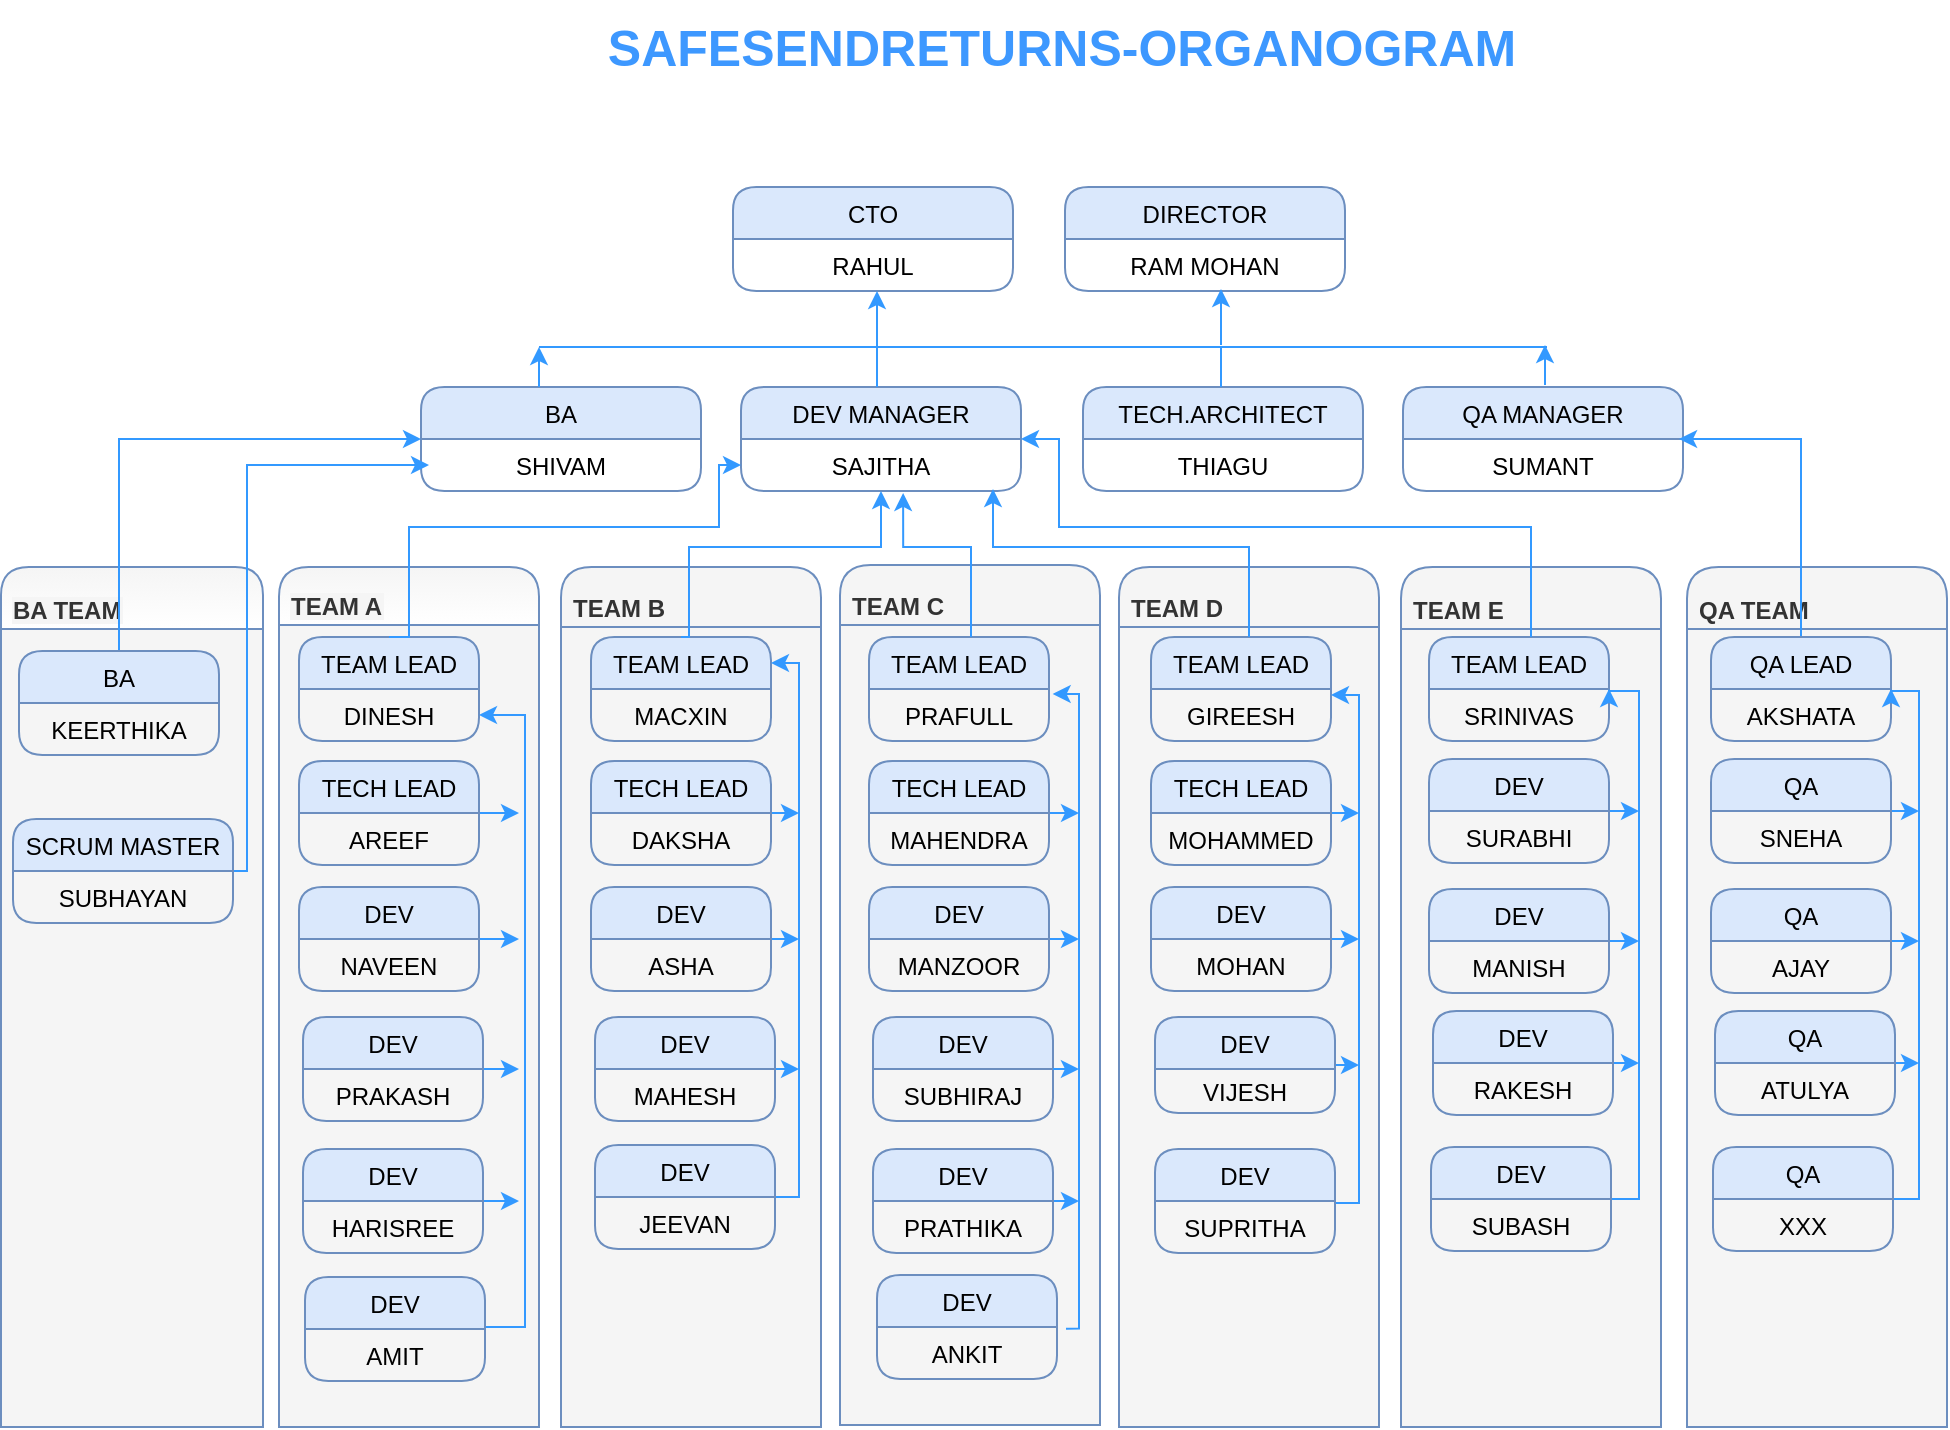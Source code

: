 <mxfile version="10.6.3" type="github"><diagram id="c79mgo0PRMQuPSSkhGCU" name="Page-1"><mxGraphModel dx="1646" dy="790" grid="1" gridSize="10" guides="1" tooltips="1" connect="1" arrows="1" fold="1" page="1" pageScale="1" pageWidth="827" pageHeight="1169" math="0" shadow="0"><root><mxCell id="0"/><mxCell id="1" parent="0"/><mxCell id="kELlHcqPN9Bs0opdmQLI-51" value="BA TEAM" style="swimlane;fontStyle=1;childLayout=stackLayout;horizontal=1;startSize=31;fillColor=#f5f5f5;horizontalStack=0;resizeParent=1;resizeParentMax=0;resizeLast=0;collapsible=1;marginBottom=0;rounded=1;shadow=0;glass=0;comic=0;labelBackgroundColor=#F5F5F5;strokeColor=#6C8EBF;fontColor=#333333;align=left;verticalAlign=bottom;gradientColor=#ffffff;spacingLeft=4;" vertex="1" parent="1"><mxGeometry x="68.5" y="317.5" width="131" height="430" as="geometry"/></mxCell><mxCell id="kELlHcqPN9Bs0opdmQLI-52" value="" style="text;strokeColor=#6C8EBF;fillColor=#f5f5f5;align=left;verticalAlign=top;spacingLeft=4;spacingRight=4;overflow=hidden;rotatable=0;points=[[0,0.5],[1,0.5]];portConstraint=eastwest;labelBackgroundColor=#ffffff;fontColor=#333333;gradientColor=none;" vertex="1" parent="kELlHcqPN9Bs0opdmQLI-51"><mxGeometry y="31" width="131" height="399" as="geometry"/></mxCell><mxCell id="kELlHcqPN9Bs0opdmQLI-5" value="CTO" style="swimlane;fontStyle=0;childLayout=stackLayout;horizontal=1;startSize=26;fillColor=#dae8fc;horizontalStack=0;resizeParent=1;resizeParentMax=0;resizeLast=0;collapsible=1;marginBottom=0;labelBackgroundColor=none;rounded=1;shadow=0;glass=0;comic=0;strokeColor=#6c8ebf;labelPosition=center;verticalLabelPosition=middle;align=center;verticalAlign=middle;" vertex="1" parent="1"><mxGeometry x="434.5" y="127.5" width="140" height="52" as="geometry"><mxRectangle x="20" y="20" width="90" height="26" as="alternateBounds"/></mxGeometry></mxCell><mxCell id="kELlHcqPN9Bs0opdmQLI-6" value="RAHUL" style="text;strokeColor=none;fillColor=none;align=center;verticalAlign=middle;spacingLeft=4;spacingRight=4;overflow=hidden;rotatable=0;points=[[0,0.5],[1,0.5]];portConstraint=eastwest;labelPosition=center;verticalLabelPosition=middle;" vertex="1" parent="kELlHcqPN9Bs0opdmQLI-5"><mxGeometry y="26" width="140" height="26" as="geometry"/></mxCell><mxCell id="kELlHcqPN9Bs0opdmQLI-9" value="DIRECTOR" style="swimlane;fontStyle=0;childLayout=stackLayout;horizontal=1;startSize=26;fillColor=#dae8fc;horizontalStack=0;resizeParent=1;resizeParentMax=0;resizeLast=0;collapsible=1;marginBottom=0;labelBackgroundColor=none;rounded=1;shadow=0;glass=0;comic=0;strokeColor=#6c8ebf;labelPosition=center;verticalLabelPosition=middle;align=center;verticalAlign=middle;" vertex="1" parent="1"><mxGeometry x="600.5" y="127.5" width="140" height="52" as="geometry"><mxRectangle x="20" y="20" width="90" height="26" as="alternateBounds"/></mxGeometry></mxCell><mxCell id="kELlHcqPN9Bs0opdmQLI-10" value="RAM MOHAN" style="text;strokeColor=none;fillColor=none;align=center;verticalAlign=middle;spacingLeft=4;spacingRight=4;overflow=hidden;rotatable=0;points=[[0,0.5],[1,0.5]];portConstraint=eastwest;labelPosition=center;verticalLabelPosition=middle;" vertex="1" parent="kELlHcqPN9Bs0opdmQLI-9"><mxGeometry y="26" width="140" height="26" as="geometry"/></mxCell><mxCell id="kELlHcqPN9Bs0opdmQLI-11" value="BA" style="swimlane;fontStyle=0;childLayout=stackLayout;horizontal=1;startSize=26;fillColor=#dae8fc;horizontalStack=0;resizeParent=1;resizeParentMax=0;resizeLast=0;collapsible=1;marginBottom=0;labelBackgroundColor=none;rounded=1;shadow=0;glass=0;comic=0;strokeColor=#6c8ebf;labelPosition=center;verticalLabelPosition=middle;align=center;verticalAlign=middle;" vertex="1" parent="1"><mxGeometry x="278.5" y="227.5" width="140" height="52" as="geometry"><mxRectangle x="20" y="20" width="90" height="26" as="alternateBounds"/></mxGeometry></mxCell><mxCell id="kELlHcqPN9Bs0opdmQLI-12" value="SHIVAM" style="text;strokeColor=none;fillColor=none;align=center;verticalAlign=middle;spacingLeft=4;spacingRight=4;overflow=hidden;rotatable=0;points=[[0,0.5],[1,0.5]];portConstraint=eastwest;labelPosition=center;verticalLabelPosition=middle;" vertex="1" parent="kELlHcqPN9Bs0opdmQLI-11"><mxGeometry y="26" width="140" height="26" as="geometry"/></mxCell><mxCell id="kELlHcqPN9Bs0opdmQLI-13" value="DEV MANAGER" style="swimlane;fontStyle=0;childLayout=stackLayout;horizontal=1;startSize=26;fillColor=#dae8fc;horizontalStack=0;resizeParent=1;resizeParentMax=0;resizeLast=0;collapsible=1;marginBottom=0;labelBackgroundColor=none;rounded=1;shadow=0;glass=0;comic=0;strokeColor=#6c8ebf;labelPosition=center;verticalLabelPosition=middle;align=center;verticalAlign=middle;" vertex="1" parent="1"><mxGeometry x="438.5" y="227.5" width="140" height="52" as="geometry"><mxRectangle x="20" y="20" width="90" height="26" as="alternateBounds"/></mxGeometry></mxCell><mxCell id="kELlHcqPN9Bs0opdmQLI-14" value="SAJITHA" style="text;strokeColor=none;fillColor=none;align=center;verticalAlign=middle;spacingLeft=4;spacingRight=4;overflow=hidden;rotatable=0;points=[[0,0.5],[1,0.5]];portConstraint=eastwest;labelPosition=center;verticalLabelPosition=middle;" vertex="1" parent="kELlHcqPN9Bs0opdmQLI-13"><mxGeometry y="26" width="140" height="26" as="geometry"/></mxCell><mxCell id="kELlHcqPN9Bs0opdmQLI-15" value="TECH.ARCHITECT" style="swimlane;fontStyle=0;childLayout=stackLayout;horizontal=1;startSize=26;fillColor=#dae8fc;horizontalStack=0;resizeParent=1;resizeParentMax=0;resizeLast=0;collapsible=1;marginBottom=0;labelBackgroundColor=none;rounded=1;shadow=0;glass=0;comic=0;strokeColor=#6c8ebf;labelPosition=center;verticalLabelPosition=middle;align=center;verticalAlign=middle;" vertex="1" parent="1"><mxGeometry x="609.5" y="227.5" width="140" height="52" as="geometry"><mxRectangle x="20" y="20" width="90" height="26" as="alternateBounds"/></mxGeometry></mxCell><mxCell id="kELlHcqPN9Bs0opdmQLI-16" value="THIAGU" style="text;strokeColor=none;fillColor=none;align=center;verticalAlign=middle;spacingLeft=4;spacingRight=4;overflow=hidden;rotatable=0;points=[[0,0.5],[1,0.5]];portConstraint=eastwest;labelPosition=center;verticalLabelPosition=middle;" vertex="1" parent="kELlHcqPN9Bs0opdmQLI-15"><mxGeometry y="26" width="140" height="26" as="geometry"/></mxCell><mxCell id="kELlHcqPN9Bs0opdmQLI-17" value="QA MANAGER" style="swimlane;fontStyle=0;childLayout=stackLayout;horizontal=1;startSize=26;fillColor=#dae8fc;horizontalStack=0;resizeParent=1;resizeParentMax=0;resizeLast=0;collapsible=1;marginBottom=0;labelBackgroundColor=none;rounded=1;shadow=0;glass=0;comic=0;strokeColor=#6c8ebf;labelPosition=center;verticalLabelPosition=middle;align=center;verticalAlign=middle;" vertex="1" parent="1"><mxGeometry x="769.5" y="227.5" width="140" height="52" as="geometry"><mxRectangle x="20" y="20" width="90" height="26" as="alternateBounds"/></mxGeometry></mxCell><mxCell id="kELlHcqPN9Bs0opdmQLI-18" value="SUMANT" style="text;strokeColor=none;fillColor=none;align=center;verticalAlign=middle;spacingLeft=4;spacingRight=4;overflow=hidden;rotatable=0;points=[[0,0.5],[1,0.5]];portConstraint=eastwest;labelPosition=center;verticalLabelPosition=middle;" vertex="1" parent="kELlHcqPN9Bs0opdmQLI-17"><mxGeometry y="26" width="140" height="26" as="geometry"/></mxCell><mxCell id="kELlHcqPN9Bs0opdmQLI-145" style="edgeStyle=orthogonalEdgeStyle;rounded=0;orthogonalLoop=1;jettySize=auto;html=1;exitX=0.5;exitY=0;exitDx=0;exitDy=0;entryX=0;entryY=0.5;entryDx=0;entryDy=0;strokeColor=#3399FF;" edge="1" parent="1" source="kELlHcqPN9Bs0opdmQLI-36" target="kELlHcqPN9Bs0opdmQLI-11"><mxGeometry relative="1" as="geometry"/></mxCell><mxCell id="kELlHcqPN9Bs0opdmQLI-36" value="BA" style="swimlane;fontStyle=0;childLayout=stackLayout;horizontal=1;startSize=26;fillColor=#dae8fc;horizontalStack=0;resizeParent=1;resizeParentMax=0;resizeLast=0;collapsible=1;marginBottom=0;labelBackgroundColor=none;rounded=1;shadow=0;glass=0;comic=0;strokeColor=#6c8ebf;labelPosition=center;verticalLabelPosition=middle;align=center;verticalAlign=middle;" vertex="1" parent="1"><mxGeometry x="77.5" y="359.5" width="100" height="52" as="geometry"><mxRectangle x="20" y="20" width="90" height="26" as="alternateBounds"/></mxGeometry></mxCell><mxCell id="kELlHcqPN9Bs0opdmQLI-37" value="KEERTHIKA" style="text;strokeColor=none;fillColor=none;align=center;verticalAlign=middle;spacingLeft=4;spacingRight=4;overflow=hidden;rotatable=0;points=[[0,0.5],[1,0.5]];portConstraint=eastwest;labelPosition=center;verticalLabelPosition=middle;" vertex="1" parent="kELlHcqPN9Bs0opdmQLI-36"><mxGeometry y="26" width="100" height="26" as="geometry"/></mxCell><mxCell id="kELlHcqPN9Bs0opdmQLI-146" style="edgeStyle=orthogonalEdgeStyle;rounded=0;orthogonalLoop=1;jettySize=auto;html=1;entryX=0;entryY=0.5;entryDx=0;entryDy=0;exitX=0.918;exitY=0;exitDx=0;exitDy=0;exitPerimeter=0;strokeColor=#3399FF;" edge="1" parent="1" source="kELlHcqPN9Bs0opdmQLI-39"><mxGeometry relative="1" as="geometry"><mxPoint x="188.5" y="469.5" as="sourcePoint"/><mxPoint x="282.5" y="266.5" as="targetPoint"/><Array as="points"><mxPoint x="191.5" y="469.5"/><mxPoint x="191.5" y="266.5"/></Array></mxGeometry></mxCell><mxCell id="kELlHcqPN9Bs0opdmQLI-38" value="SCRUM MASTER" style="swimlane;fontStyle=0;childLayout=stackLayout;horizontal=1;startSize=26;fillColor=#dae8fc;horizontalStack=0;resizeParent=1;resizeParentMax=0;resizeLast=0;collapsible=1;marginBottom=0;labelBackgroundColor=none;rounded=1;shadow=0;glass=0;comic=0;strokeColor=#6c8ebf;labelPosition=center;verticalLabelPosition=middle;align=center;verticalAlign=middle;" vertex="1" parent="1"><mxGeometry x="74.5" y="443.5" width="110" height="52" as="geometry"><mxRectangle x="30" y="312" width="90" height="26" as="alternateBounds"/></mxGeometry></mxCell><mxCell id="kELlHcqPN9Bs0opdmQLI-39" value="SUBHAYAN" style="text;strokeColor=none;fillColor=none;align=center;verticalAlign=middle;spacingLeft=4;spacingRight=4;overflow=hidden;rotatable=0;points=[[0,0.5],[1,0.5]];portConstraint=eastwest;labelPosition=center;verticalLabelPosition=middle;" vertex="1" parent="kELlHcqPN9Bs0opdmQLI-38"><mxGeometry y="26" width="110" height="26" as="geometry"/></mxCell><mxCell id="kELlHcqPN9Bs0opdmQLI-55" value="TEAM A" style="swimlane;fontStyle=1;childLayout=stackLayout;horizontal=1;startSize=29;fillColor=#f5f5f5;horizontalStack=0;resizeParent=1;resizeParentMax=0;resizeLast=0;collapsible=1;marginBottom=0;rounded=1;shadow=0;glass=0;comic=0;labelBackgroundColor=#F5F5F5;strokeColor=#6C8EBF;fontColor=#333333;arcSize=17;align=left;fontSize=12;verticalAlign=bottom;gradientColor=#ffffff;spacingLeft=4;" vertex="1" parent="1"><mxGeometry x="207.5" y="317.5" width="130" height="430" as="geometry"/></mxCell><mxCell id="kELlHcqPN9Bs0opdmQLI-56" value="" style="text;strokeColor=#6C8EBF;fillColor=#f5f5f5;align=left;verticalAlign=top;spacingLeft=4;spacingRight=4;overflow=hidden;rotatable=0;points=[[0,0.5],[1,0.5]];portConstraint=eastwest;labelBackgroundColor=#ffffff;fontColor=#333333;" vertex="1" parent="kELlHcqPN9Bs0opdmQLI-55"><mxGeometry y="29" width="130" height="401" as="geometry"/></mxCell><mxCell id="kELlHcqPN9Bs0opdmQLI-57" value="TEAM LEAD" style="swimlane;fontStyle=0;childLayout=stackLayout;horizontal=1;startSize=26;fillColor=#dae8fc;horizontalStack=0;resizeParent=1;resizeParentMax=0;resizeLast=0;collapsible=1;marginBottom=0;labelBackgroundColor=none;rounded=1;shadow=0;glass=0;comic=0;strokeColor=#6c8ebf;labelPosition=center;verticalLabelPosition=middle;align=center;verticalAlign=middle;" vertex="1" parent="1"><mxGeometry x="217.5" y="352.5" width="90" height="52" as="geometry"><mxRectangle x="20" y="20" width="90" height="26" as="alternateBounds"/></mxGeometry></mxCell><mxCell id="kELlHcqPN9Bs0opdmQLI-58" value="DINESH" style="text;strokeColor=none;fillColor=none;align=center;verticalAlign=middle;spacingLeft=4;spacingRight=4;overflow=hidden;rotatable=0;points=[[0,0.5],[1,0.5]];portConstraint=eastwest;labelPosition=center;verticalLabelPosition=middle;" vertex="1" parent="kELlHcqPN9Bs0opdmQLI-57"><mxGeometry y="26" width="90" height="26" as="geometry"/></mxCell><mxCell id="kELlHcqPN9Bs0opdmQLI-81" style="edgeStyle=orthogonalEdgeStyle;rounded=0;orthogonalLoop=1;jettySize=auto;html=1;exitX=1;exitY=0.5;exitDx=0;exitDy=0;strokeColor=#3399FF;" edge="1" parent="1" source="kELlHcqPN9Bs0opdmQLI-60"><mxGeometry relative="1" as="geometry"><mxPoint x="327.5" y="503.5" as="targetPoint"/></mxGeometry></mxCell><mxCell id="kELlHcqPN9Bs0opdmQLI-60" value="DEV" style="swimlane;fontStyle=0;childLayout=stackLayout;horizontal=1;startSize=26;fillColor=#dae8fc;horizontalStack=0;resizeParent=1;resizeParentMax=0;resizeLast=0;collapsible=1;marginBottom=0;labelBackgroundColor=none;rounded=1;shadow=0;glass=0;comic=0;strokeColor=#6c8ebf;labelPosition=center;verticalLabelPosition=middle;align=center;verticalAlign=middle;" vertex="1" parent="1"><mxGeometry x="217.5" y="477.5" width="90" height="52" as="geometry"><mxRectangle x="20" y="20" width="90" height="26" as="alternateBounds"/></mxGeometry></mxCell><mxCell id="kELlHcqPN9Bs0opdmQLI-61" value="NAVEEN" style="text;strokeColor=none;fillColor=none;align=center;verticalAlign=middle;spacingLeft=4;spacingRight=4;overflow=hidden;rotatable=0;points=[[0,0.5],[1,0.5]];portConstraint=eastwest;labelPosition=center;verticalLabelPosition=middle;" vertex="1" parent="kELlHcqPN9Bs0opdmQLI-60"><mxGeometry y="26" width="90" height="26" as="geometry"/></mxCell><mxCell id="kELlHcqPN9Bs0opdmQLI-80" style="edgeStyle=orthogonalEdgeStyle;rounded=0;orthogonalLoop=1;jettySize=auto;html=1;exitX=1;exitY=0.5;exitDx=0;exitDy=0;strokeColor=#3399FF;" edge="1" parent="1" source="kELlHcqPN9Bs0opdmQLI-64"><mxGeometry relative="1" as="geometry"><mxPoint x="327.5" y="568.5" as="targetPoint"/></mxGeometry></mxCell><mxCell id="kELlHcqPN9Bs0opdmQLI-64" value="DEV" style="swimlane;fontStyle=0;childLayout=stackLayout;horizontal=1;startSize=26;fillColor=#dae8fc;horizontalStack=0;resizeParent=1;resizeParentMax=0;resizeLast=0;collapsible=1;marginBottom=0;labelBackgroundColor=none;rounded=1;shadow=0;glass=0;comic=0;strokeColor=#6c8ebf;labelPosition=center;verticalLabelPosition=middle;align=center;verticalAlign=middle;" vertex="1" parent="1"><mxGeometry x="219.5" y="542.5" width="90" height="52" as="geometry"><mxRectangle x="20" y="20" width="90" height="26" as="alternateBounds"/></mxGeometry></mxCell><mxCell id="kELlHcqPN9Bs0opdmQLI-65" value="PRAKASH" style="text;strokeColor=none;fillColor=none;align=center;verticalAlign=middle;spacingLeft=4;spacingRight=4;overflow=hidden;rotatable=0;points=[[0,0.5],[1,0.5]];portConstraint=eastwest;labelPosition=center;verticalLabelPosition=middle;" vertex="1" parent="kELlHcqPN9Bs0opdmQLI-64"><mxGeometry y="26" width="90" height="26" as="geometry"/></mxCell><mxCell id="kELlHcqPN9Bs0opdmQLI-191" style="edgeStyle=orthogonalEdgeStyle;rounded=0;orthogonalLoop=1;jettySize=auto;html=1;exitX=1;exitY=0.5;exitDx=0;exitDy=0;fontSize=12;strokeColor=#3399FF;" edge="1" parent="1" source="kELlHcqPN9Bs0opdmQLI-73"><mxGeometry relative="1" as="geometry"><mxPoint x="327.5" y="440.5" as="targetPoint"/></mxGeometry></mxCell><mxCell id="kELlHcqPN9Bs0opdmQLI-73" value="TECH LEAD" style="swimlane;fontStyle=0;childLayout=stackLayout;horizontal=1;startSize=26;fillColor=#dae8fc;horizontalStack=0;resizeParent=1;resizeParentMax=0;resizeLast=0;collapsible=1;marginBottom=0;labelBackgroundColor=none;rounded=1;shadow=0;glass=0;comic=0;strokeColor=#6c8ebf;labelPosition=center;verticalLabelPosition=middle;align=center;verticalAlign=middle;" vertex="1" parent="1"><mxGeometry x="217.5" y="414.5" width="90" height="52" as="geometry"><mxRectangle x="20" y="20" width="90" height="26" as="alternateBounds"/></mxGeometry></mxCell><mxCell id="kELlHcqPN9Bs0opdmQLI-74" value="AREEF" style="text;strokeColor=none;fillColor=none;align=center;verticalAlign=middle;spacingLeft=4;spacingRight=4;overflow=hidden;rotatable=0;points=[[0,0.5],[1,0.5]];portConstraint=eastwest;labelPosition=center;verticalLabelPosition=middle;" vertex="1" parent="kELlHcqPN9Bs0opdmQLI-73"><mxGeometry y="26" width="90" height="26" as="geometry"/></mxCell><mxCell id="kELlHcqPN9Bs0opdmQLI-79" style="edgeStyle=orthogonalEdgeStyle;rounded=0;orthogonalLoop=1;jettySize=auto;html=1;exitX=1;exitY=0.5;exitDx=0;exitDy=0;strokeColor=#3399FF;" edge="1" parent="1" source="kELlHcqPN9Bs0opdmQLI-188" target="kELlHcqPN9Bs0opdmQLI-58"><mxGeometry relative="1" as="geometry"><Array as="points"><mxPoint x="310.5" y="697.5"/><mxPoint x="330.5" y="697.5"/><mxPoint x="330.5" y="391.5"/></Array></mxGeometry></mxCell><mxCell id="kELlHcqPN9Bs0opdmQLI-190" style="edgeStyle=orthogonalEdgeStyle;rounded=0;orthogonalLoop=1;jettySize=auto;html=1;exitX=1;exitY=0.5;exitDx=0;exitDy=0;fontSize=12;strokeColor=#3399FF;" edge="1" parent="1" source="kELlHcqPN9Bs0opdmQLI-75"><mxGeometry relative="1" as="geometry"><mxPoint x="327.5" y="634.5" as="targetPoint"/></mxGeometry></mxCell><mxCell id="kELlHcqPN9Bs0opdmQLI-75" value="DEV" style="swimlane;fontStyle=0;childLayout=stackLayout;horizontal=1;startSize=26;fillColor=#dae8fc;horizontalStack=0;resizeParent=1;resizeParentMax=0;resizeLast=0;collapsible=1;marginBottom=0;labelBackgroundColor=none;rounded=1;shadow=0;glass=0;comic=0;strokeColor=#6c8ebf;labelPosition=center;verticalLabelPosition=middle;align=center;verticalAlign=middle;" vertex="1" parent="1"><mxGeometry x="219.5" y="608.5" width="90" height="52" as="geometry"><mxRectangle x="20" y="20" width="90" height="26" as="alternateBounds"/></mxGeometry></mxCell><mxCell id="kELlHcqPN9Bs0opdmQLI-76" value="HARISREE" style="text;strokeColor=none;fillColor=none;align=center;verticalAlign=middle;spacingLeft=4;spacingRight=4;overflow=hidden;rotatable=0;points=[[0,0.5],[1,0.5]];portConstraint=eastwest;labelPosition=center;verticalLabelPosition=middle;" vertex="1" parent="kELlHcqPN9Bs0opdmQLI-75"><mxGeometry y="26" width="90" height="26" as="geometry"/></mxCell><mxCell id="kELlHcqPN9Bs0opdmQLI-83" value="TEAM B" style="swimlane;fontStyle=1;childLayout=stackLayout;horizontal=1;startSize=30;fillColor=#f5f5f5;horizontalStack=0;resizeParent=1;resizeParentMax=0;resizeLast=0;collapsible=1;marginBottom=0;rounded=1;shadow=0;glass=0;comic=0;labelBackgroundColor=#F5F5F5;strokeColor=#6C8EBF;fontColor=#333333;arcSize=17;align=left;verticalAlign=bottom;spacingLeft=4;" vertex="1" parent="1"><mxGeometry x="348.5" y="317.5" width="130" height="430" as="geometry"/></mxCell><mxCell id="kELlHcqPN9Bs0opdmQLI-84" value="" style="text;strokeColor=#6C8EBF;fillColor=#f5f5f5;align=left;verticalAlign=top;spacingLeft=4;spacingRight=4;overflow=hidden;rotatable=0;points=[[0,0.5],[1,0.5]];portConstraint=eastwest;labelBackgroundColor=#ffffff;fontColor=#333333;" vertex="1" parent="kELlHcqPN9Bs0opdmQLI-83"><mxGeometry y="30" width="130" height="400" as="geometry"/></mxCell><mxCell id="kELlHcqPN9Bs0opdmQLI-85" value="TEAM LEAD" style="swimlane;fontStyle=0;childLayout=stackLayout;horizontal=1;startSize=26;fillColor=#dae8fc;horizontalStack=0;resizeParent=1;resizeParentMax=0;resizeLast=0;collapsible=1;marginBottom=0;labelBackgroundColor=none;rounded=1;shadow=0;glass=0;comic=0;strokeColor=#6c8ebf;labelPosition=center;verticalLabelPosition=middle;align=center;verticalAlign=middle;" vertex="1" parent="1"><mxGeometry x="363.5" y="352.5" width="90" height="52" as="geometry"><mxRectangle x="20" y="20" width="90" height="26" as="alternateBounds"/></mxGeometry></mxCell><mxCell id="kELlHcqPN9Bs0opdmQLI-86" value="MACXIN" style="text;strokeColor=none;fillColor=none;align=center;verticalAlign=middle;spacingLeft=4;spacingRight=4;overflow=hidden;rotatable=0;points=[[0,0.5],[1,0.5]];portConstraint=eastwest;labelPosition=center;verticalLabelPosition=middle;" vertex="1" parent="kELlHcqPN9Bs0opdmQLI-85"><mxGeometry y="26" width="90" height="26" as="geometry"/></mxCell><mxCell id="kELlHcqPN9Bs0opdmQLI-202" style="edgeStyle=orthogonalEdgeStyle;rounded=0;orthogonalLoop=1;jettySize=auto;html=1;exitX=1;exitY=0.5;exitDx=0;exitDy=0;fontSize=12;strokeColor=#3399FF;" edge="1" parent="1" source="kELlHcqPN9Bs0opdmQLI-87"><mxGeometry relative="1" as="geometry"><mxPoint x="467.5" y="503.5" as="targetPoint"/></mxGeometry></mxCell><mxCell id="kELlHcqPN9Bs0opdmQLI-87" value="DEV" style="swimlane;fontStyle=0;childLayout=stackLayout;horizontal=1;startSize=26;fillColor=#dae8fc;horizontalStack=0;resizeParent=1;resizeParentMax=0;resizeLast=0;collapsible=1;marginBottom=0;labelBackgroundColor=none;rounded=1;shadow=0;glass=0;comic=0;strokeColor=#6c8ebf;labelPosition=center;verticalLabelPosition=middle;align=center;verticalAlign=middle;" vertex="1" parent="1"><mxGeometry x="363.5" y="477.5" width="90" height="52" as="geometry"><mxRectangle x="20" y="20" width="90" height="26" as="alternateBounds"/></mxGeometry></mxCell><mxCell id="kELlHcqPN9Bs0opdmQLI-88" value="ASHA" style="text;strokeColor=none;fillColor=none;align=center;verticalAlign=middle;spacingLeft=4;spacingRight=4;overflow=hidden;rotatable=0;points=[[0,0.5],[1,0.5]];portConstraint=eastwest;labelPosition=center;verticalLabelPosition=middle;" vertex="1" parent="kELlHcqPN9Bs0opdmQLI-87"><mxGeometry y="26" width="90" height="26" as="geometry"/></mxCell><mxCell id="kELlHcqPN9Bs0opdmQLI-201" style="edgeStyle=orthogonalEdgeStyle;rounded=0;orthogonalLoop=1;jettySize=auto;html=1;exitX=1;exitY=0.5;exitDx=0;exitDy=0;fontSize=12;strokeColor=#3399FF;" edge="1" parent="1" source="kELlHcqPN9Bs0opdmQLI-89"><mxGeometry relative="1" as="geometry"><mxPoint x="467.5" y="568.5" as="targetPoint"/></mxGeometry></mxCell><mxCell id="kELlHcqPN9Bs0opdmQLI-89" value="DEV" style="swimlane;fontStyle=0;childLayout=stackLayout;horizontal=1;startSize=26;fillColor=#dae8fc;horizontalStack=0;resizeParent=1;resizeParentMax=0;resizeLast=0;collapsible=1;marginBottom=0;labelBackgroundColor=none;rounded=1;shadow=0;glass=0;comic=0;strokeColor=#6c8ebf;labelPosition=center;verticalLabelPosition=middle;align=center;verticalAlign=middle;" vertex="1" parent="1"><mxGeometry x="365.5" y="542.5" width="90" height="52" as="geometry"><mxRectangle x="20" y="20" width="90" height="26" as="alternateBounds"/></mxGeometry></mxCell><mxCell id="kELlHcqPN9Bs0opdmQLI-90" value="MAHESH" style="text;strokeColor=none;fillColor=none;align=center;verticalAlign=middle;spacingLeft=4;spacingRight=4;overflow=hidden;rotatable=0;points=[[0,0.5],[1,0.5]];portConstraint=eastwest;labelPosition=center;verticalLabelPosition=middle;" vertex="1" parent="kELlHcqPN9Bs0opdmQLI-89"><mxGeometry y="26" width="90" height="26" as="geometry"/></mxCell><mxCell id="kELlHcqPN9Bs0opdmQLI-203" style="edgeStyle=orthogonalEdgeStyle;rounded=0;orthogonalLoop=1;jettySize=auto;html=1;exitX=1;exitY=0.5;exitDx=0;exitDy=0;fontSize=12;strokeColor=#3399FF;" edge="1" parent="1" source="kELlHcqPN9Bs0opdmQLI-91"><mxGeometry relative="1" as="geometry"><mxPoint x="467.5" y="440.5" as="targetPoint"/></mxGeometry></mxCell><mxCell id="kELlHcqPN9Bs0opdmQLI-91" value="TECH LEAD" style="swimlane;fontStyle=0;childLayout=stackLayout;horizontal=1;startSize=26;fillColor=#dae8fc;horizontalStack=0;resizeParent=1;resizeParentMax=0;resizeLast=0;collapsible=1;marginBottom=0;labelBackgroundColor=none;rounded=1;shadow=0;glass=0;comic=0;strokeColor=#6c8ebf;labelPosition=center;verticalLabelPosition=middle;align=center;verticalAlign=middle;" vertex="1" parent="1"><mxGeometry x="363.5" y="414.5" width="90" height="52" as="geometry"><mxRectangle x="20" y="20" width="90" height="26" as="alternateBounds"/></mxGeometry></mxCell><mxCell id="kELlHcqPN9Bs0opdmQLI-92" value="DAKSHA" style="text;strokeColor=none;fillColor=none;align=center;verticalAlign=middle;spacingLeft=4;spacingRight=4;overflow=hidden;rotatable=0;points=[[0,0.5],[1,0.5]];portConstraint=eastwest;labelPosition=center;verticalLabelPosition=middle;" vertex="1" parent="kELlHcqPN9Bs0opdmQLI-91"><mxGeometry y="26" width="90" height="26" as="geometry"/></mxCell><mxCell id="kELlHcqPN9Bs0opdmQLI-200" style="edgeStyle=orthogonalEdgeStyle;rounded=0;orthogonalLoop=1;jettySize=auto;html=1;exitX=1;exitY=0.5;exitDx=0;exitDy=0;entryX=1;entryY=0.25;entryDx=0;entryDy=0;fontSize=12;strokeColor=#3399FF;" edge="1" parent="1" source="kELlHcqPN9Bs0opdmQLI-93" target="kELlHcqPN9Bs0opdmQLI-85"><mxGeometry relative="1" as="geometry"><Array as="points"><mxPoint x="467.5" y="632.5"/><mxPoint x="467.5" y="365.5"/></Array></mxGeometry></mxCell><mxCell id="kELlHcqPN9Bs0opdmQLI-93" value="DEV" style="swimlane;fontStyle=0;childLayout=stackLayout;horizontal=1;startSize=26;fillColor=#dae8fc;horizontalStack=0;resizeParent=1;resizeParentMax=0;resizeLast=0;collapsible=1;marginBottom=0;labelBackgroundColor=none;rounded=1;shadow=0;glass=0;comic=0;strokeColor=#6c8ebf;labelPosition=center;verticalLabelPosition=middle;align=center;verticalAlign=middle;" vertex="1" parent="1"><mxGeometry x="365.5" y="606.5" width="90" height="52" as="geometry"><mxRectangle x="20" y="20" width="90" height="26" as="alternateBounds"/></mxGeometry></mxCell><mxCell id="kELlHcqPN9Bs0opdmQLI-94" value="JEEVAN" style="text;strokeColor=none;fillColor=none;align=center;verticalAlign=middle;spacingLeft=4;spacingRight=4;overflow=hidden;rotatable=0;points=[[0,0.5],[1,0.5]];portConstraint=eastwest;labelPosition=center;verticalLabelPosition=middle;" vertex="1" parent="kELlHcqPN9Bs0opdmQLI-93"><mxGeometry y="26" width="90" height="26" as="geometry"/></mxCell><mxCell id="kELlHcqPN9Bs0opdmQLI-95" value="TEAM C" style="swimlane;fontStyle=1;childLayout=stackLayout;horizontal=1;startSize=30;fillColor=#f5f5f5;horizontalStack=0;resizeParent=1;resizeParentMax=0;resizeLast=0;collapsible=1;marginBottom=0;rounded=1;shadow=0;glass=0;comic=0;labelBackgroundColor=#F5F5F5;strokeColor=#6C8EBF;fontColor=#333333;arcSize=17;align=left;verticalAlign=bottom;spacingLeft=4;" vertex="1" parent="1"><mxGeometry x="488" y="316.5" width="130" height="430" as="geometry"/></mxCell><mxCell id="kELlHcqPN9Bs0opdmQLI-96" value="" style="text;strokeColor=#6C8EBF;fillColor=#f5f5f5;align=left;verticalAlign=top;spacingLeft=4;spacingRight=4;overflow=hidden;rotatable=0;points=[[0,0.5],[1,0.5]];portConstraint=eastwest;labelBackgroundColor=#ffffff;fontColor=#333333;" vertex="1" parent="kELlHcqPN9Bs0opdmQLI-95"><mxGeometry y="30" width="130" height="400" as="geometry"/></mxCell><mxCell id="kELlHcqPN9Bs0opdmQLI-97" value="TEAM LEAD" style="swimlane;fontStyle=0;childLayout=stackLayout;horizontal=1;startSize=26;fillColor=#dae8fc;horizontalStack=0;resizeParent=1;resizeParentMax=0;resizeLast=0;collapsible=1;marginBottom=0;labelBackgroundColor=none;rounded=1;shadow=0;glass=0;comic=0;strokeColor=#6c8ebf;labelPosition=center;verticalLabelPosition=middle;align=center;verticalAlign=middle;" vertex="1" parent="1"><mxGeometry x="502.5" y="352.5" width="90" height="52" as="geometry"><mxRectangle x="20" y="20" width="90" height="26" as="alternateBounds"/></mxGeometry></mxCell><mxCell id="kELlHcqPN9Bs0opdmQLI-98" value="PRAFULL" style="text;strokeColor=none;fillColor=none;align=center;verticalAlign=middle;spacingLeft=4;spacingRight=4;overflow=hidden;rotatable=0;points=[[0,0.5],[1,0.5]];portConstraint=eastwest;labelPosition=center;verticalLabelPosition=middle;" vertex="1" parent="kELlHcqPN9Bs0opdmQLI-97"><mxGeometry y="26" width="90" height="26" as="geometry"/></mxCell><mxCell id="kELlHcqPN9Bs0opdmQLI-198" style="edgeStyle=orthogonalEdgeStyle;rounded=0;orthogonalLoop=1;jettySize=auto;html=1;exitX=1;exitY=0.5;exitDx=0;exitDy=0;fontSize=12;strokeColor=#3399FF;" edge="1" parent="1" source="kELlHcqPN9Bs0opdmQLI-99"><mxGeometry relative="1" as="geometry"><mxPoint x="607.5" y="503.5" as="targetPoint"/></mxGeometry></mxCell><mxCell id="kELlHcqPN9Bs0opdmQLI-99" value="DEV" style="swimlane;fontStyle=0;childLayout=stackLayout;horizontal=1;startSize=26;fillColor=#dae8fc;horizontalStack=0;resizeParent=1;resizeParentMax=0;resizeLast=0;collapsible=1;marginBottom=0;labelBackgroundColor=none;rounded=1;shadow=0;glass=0;comic=0;strokeColor=#6c8ebf;labelPosition=center;verticalLabelPosition=middle;align=center;verticalAlign=middle;" vertex="1" parent="1"><mxGeometry x="502.5" y="477.5" width="90" height="52" as="geometry"><mxRectangle x="20" y="20" width="90" height="26" as="alternateBounds"/></mxGeometry></mxCell><mxCell id="kELlHcqPN9Bs0opdmQLI-100" value="MANZOOR" style="text;strokeColor=none;fillColor=none;align=center;verticalAlign=middle;spacingLeft=4;spacingRight=4;overflow=hidden;rotatable=0;points=[[0,0.5],[1,0.5]];portConstraint=eastwest;labelPosition=center;verticalLabelPosition=middle;" vertex="1" parent="kELlHcqPN9Bs0opdmQLI-99"><mxGeometry y="26" width="90" height="26" as="geometry"/></mxCell><mxCell id="kELlHcqPN9Bs0opdmQLI-101" value="DEV" style="swimlane;fontStyle=0;childLayout=stackLayout;horizontal=1;startSize=26;fillColor=#dae8fc;horizontalStack=0;resizeParent=1;resizeParentMax=0;resizeLast=0;collapsible=1;marginBottom=0;labelBackgroundColor=none;rounded=1;shadow=0;glass=0;comic=0;strokeColor=#6c8ebf;labelPosition=center;verticalLabelPosition=middle;align=center;verticalAlign=middle;" vertex="1" parent="1"><mxGeometry x="504.5" y="542.5" width="90" height="52" as="geometry"><mxRectangle x="20" y="20" width="90" height="26" as="alternateBounds"/></mxGeometry></mxCell><mxCell id="kELlHcqPN9Bs0opdmQLI-102" value="SUBHIRAJ" style="text;strokeColor=none;fillColor=none;align=center;verticalAlign=middle;spacingLeft=4;spacingRight=4;overflow=hidden;rotatable=0;points=[[0,0.5],[1,0.5]];portConstraint=eastwest;labelPosition=center;verticalLabelPosition=middle;" vertex="1" parent="kELlHcqPN9Bs0opdmQLI-101"><mxGeometry y="26" width="90" height="26" as="geometry"/></mxCell><mxCell id="kELlHcqPN9Bs0opdmQLI-197" style="edgeStyle=orthogonalEdgeStyle;rounded=0;orthogonalLoop=1;jettySize=auto;html=1;exitX=1;exitY=0.5;exitDx=0;exitDy=0;entryX=1.144;entryY=0;entryDx=0;entryDy=0;entryPerimeter=0;fontSize=12;strokeColor=#3399FF;" edge="1" parent="kELlHcqPN9Bs0opdmQLI-101" source="kELlHcqPN9Bs0opdmQLI-101" target="kELlHcqPN9Bs0opdmQLI-102"><mxGeometry relative="1" as="geometry"/></mxCell><mxCell id="kELlHcqPN9Bs0opdmQLI-199" style="edgeStyle=orthogonalEdgeStyle;rounded=0;orthogonalLoop=1;jettySize=auto;html=1;exitX=1;exitY=0.5;exitDx=0;exitDy=0;fontSize=12;strokeColor=#3399FF;" edge="1" parent="1" source="kELlHcqPN9Bs0opdmQLI-103"><mxGeometry relative="1" as="geometry"><mxPoint x="607.5" y="440.5" as="targetPoint"/></mxGeometry></mxCell><mxCell id="kELlHcqPN9Bs0opdmQLI-103" value="TECH LEAD" style="swimlane;fontStyle=0;childLayout=stackLayout;horizontal=1;startSize=26;fillColor=#dae8fc;horizontalStack=0;resizeParent=1;resizeParentMax=0;resizeLast=0;collapsible=1;marginBottom=0;labelBackgroundColor=none;rounded=1;shadow=0;glass=0;comic=0;strokeColor=#6c8ebf;labelPosition=center;verticalLabelPosition=middle;align=center;verticalAlign=middle;" vertex="1" parent="1"><mxGeometry x="502.5" y="414.5" width="90" height="52" as="geometry"><mxRectangle x="20" y="20" width="90" height="26" as="alternateBounds"/></mxGeometry></mxCell><mxCell id="kELlHcqPN9Bs0opdmQLI-104" value="MAHENDRA" style="text;strokeColor=none;fillColor=none;align=center;verticalAlign=middle;spacingLeft=4;spacingRight=4;overflow=hidden;rotatable=0;points=[[0,0.5],[1,0.5]];portConstraint=eastwest;labelPosition=center;verticalLabelPosition=middle;" vertex="1" parent="kELlHcqPN9Bs0opdmQLI-103"><mxGeometry y="26" width="90" height="26" as="geometry"/></mxCell><mxCell id="kELlHcqPN9Bs0opdmQLI-196" style="edgeStyle=orthogonalEdgeStyle;rounded=0;orthogonalLoop=1;jettySize=auto;html=1;exitX=1;exitY=0.5;exitDx=0;exitDy=0;fontSize=12;strokeColor=#3399FF;" edge="1" parent="1" source="kELlHcqPN9Bs0opdmQLI-105"><mxGeometry relative="1" as="geometry"><mxPoint x="607.5" y="634.5" as="targetPoint"/></mxGeometry></mxCell><mxCell id="kELlHcqPN9Bs0opdmQLI-105" value="DEV" style="swimlane;fontStyle=0;childLayout=stackLayout;horizontal=1;startSize=26;fillColor=#dae8fc;horizontalStack=0;resizeParent=1;resizeParentMax=0;resizeLast=0;collapsible=1;marginBottom=0;labelBackgroundColor=none;rounded=1;shadow=0;glass=0;comic=0;strokeColor=#6c8ebf;labelPosition=center;verticalLabelPosition=middle;align=center;verticalAlign=middle;" vertex="1" parent="1"><mxGeometry x="504.5" y="608.5" width="90" height="52" as="geometry"><mxRectangle x="20" y="20" width="90" height="26" as="alternateBounds"/></mxGeometry></mxCell><mxCell id="kELlHcqPN9Bs0opdmQLI-106" value="PRATHIKA" style="text;strokeColor=none;fillColor=none;align=center;verticalAlign=middle;spacingLeft=4;spacingRight=4;overflow=hidden;rotatable=0;points=[[0,0.5],[1,0.5]];portConstraint=eastwest;labelPosition=center;verticalLabelPosition=middle;" vertex="1" parent="kELlHcqPN9Bs0opdmQLI-105"><mxGeometry y="26" width="90" height="26" as="geometry"/></mxCell><mxCell id="kELlHcqPN9Bs0opdmQLI-109" value="TEAM D" style="swimlane;fontStyle=1;childLayout=stackLayout;horizontal=1;startSize=30;fillColor=#f5f5f5;horizontalStack=0;resizeParent=1;resizeParentMax=0;resizeLast=0;collapsible=1;marginBottom=0;rounded=1;shadow=0;glass=0;comic=0;labelBackgroundColor=#F5F5F5;strokeColor=#6C8EBF;fontColor=#333333;arcSize=17;align=left;verticalAlign=bottom;spacingLeft=4;" vertex="1" parent="1"><mxGeometry x="627.5" y="317.5" width="130" height="430" as="geometry"/></mxCell><mxCell id="kELlHcqPN9Bs0opdmQLI-110" value="" style="text;strokeColor=#6C8EBF;fillColor=#f5f5f5;align=left;verticalAlign=top;spacingLeft=4;spacingRight=4;overflow=hidden;rotatable=0;points=[[0,0.5],[1,0.5]];portConstraint=eastwest;labelBackgroundColor=#ffffff;fontColor=#333333;" vertex="1" parent="kELlHcqPN9Bs0opdmQLI-109"><mxGeometry y="30" width="130" height="400" as="geometry"/></mxCell><mxCell id="kELlHcqPN9Bs0opdmQLI-111" value="TEAM LEAD" style="swimlane;fontStyle=0;childLayout=stackLayout;horizontal=1;startSize=26;fillColor=#dae8fc;horizontalStack=0;resizeParent=1;resizeParentMax=0;resizeLast=0;collapsible=1;marginBottom=0;labelBackgroundColor=none;rounded=1;shadow=0;glass=0;comic=0;strokeColor=#6c8ebf;labelPosition=center;verticalLabelPosition=middle;align=center;verticalAlign=middle;" vertex="1" parent="1"><mxGeometry x="643.5" y="352.5" width="90" height="52" as="geometry"><mxRectangle x="20" y="20" width="90" height="26" as="alternateBounds"/></mxGeometry></mxCell><mxCell id="kELlHcqPN9Bs0opdmQLI-112" value="GIREESH" style="text;strokeColor=none;fillColor=none;align=center;verticalAlign=middle;spacingLeft=4;spacingRight=4;overflow=hidden;rotatable=0;points=[[0,0.5],[1,0.5]];portConstraint=eastwest;labelPosition=center;verticalLabelPosition=middle;" vertex="1" parent="kELlHcqPN9Bs0opdmQLI-111"><mxGeometry y="26" width="90" height="26" as="geometry"/></mxCell><mxCell id="kELlHcqPN9Bs0opdmQLI-206" style="edgeStyle=orthogonalEdgeStyle;rounded=0;orthogonalLoop=1;jettySize=auto;html=1;exitX=1;exitY=0.5;exitDx=0;exitDy=0;fontSize=12;strokeColor=#3399FF;" edge="1" parent="1" source="kELlHcqPN9Bs0opdmQLI-113"><mxGeometry relative="1" as="geometry"><mxPoint x="747.5" y="503.5" as="targetPoint"/></mxGeometry></mxCell><mxCell id="kELlHcqPN9Bs0opdmQLI-113" value="DEV" style="swimlane;fontStyle=0;childLayout=stackLayout;horizontal=1;startSize=26;fillColor=#dae8fc;horizontalStack=0;resizeParent=1;resizeParentMax=0;resizeLast=0;collapsible=1;marginBottom=0;labelBackgroundColor=none;rounded=1;shadow=0;glass=0;comic=0;strokeColor=#6c8ebf;labelPosition=center;verticalLabelPosition=middle;align=center;verticalAlign=middle;" vertex="1" parent="1"><mxGeometry x="643.5" y="477.5" width="90" height="52" as="geometry"><mxRectangle x="20" y="20" width="90" height="26" as="alternateBounds"/></mxGeometry></mxCell><mxCell id="kELlHcqPN9Bs0opdmQLI-114" value="MOHAN" style="text;strokeColor=none;fillColor=none;align=center;verticalAlign=middle;spacingLeft=4;spacingRight=4;overflow=hidden;rotatable=0;points=[[0,0.5],[1,0.5]];portConstraint=eastwest;labelPosition=center;verticalLabelPosition=middle;" vertex="1" parent="kELlHcqPN9Bs0opdmQLI-113"><mxGeometry y="26" width="90" height="26" as="geometry"/></mxCell><mxCell id="kELlHcqPN9Bs0opdmQLI-205" style="edgeStyle=orthogonalEdgeStyle;rounded=0;orthogonalLoop=1;jettySize=auto;html=1;exitX=1;exitY=0.5;exitDx=0;exitDy=0;fontSize=12;strokeColor=#3399FF;" edge="1" parent="1" source="kELlHcqPN9Bs0opdmQLI-115"><mxGeometry relative="1" as="geometry"><mxPoint x="747.5" y="566.5" as="targetPoint"/></mxGeometry></mxCell><mxCell id="kELlHcqPN9Bs0opdmQLI-115" value="DEV" style="swimlane;fontStyle=0;childLayout=stackLayout;horizontal=1;startSize=26;fillColor=#dae8fc;horizontalStack=0;resizeParent=1;resizeParentMax=0;resizeLast=0;collapsible=1;marginBottom=0;labelBackgroundColor=none;rounded=1;shadow=0;glass=0;comic=0;strokeColor=#6c8ebf;labelPosition=center;verticalLabelPosition=middle;align=center;verticalAlign=middle;" vertex="1" parent="1"><mxGeometry x="645.5" y="542.5" width="90" height="48" as="geometry"><mxRectangle x="20" y="20" width="90" height="26" as="alternateBounds"/></mxGeometry></mxCell><mxCell id="kELlHcqPN9Bs0opdmQLI-116" value="VIJESH" style="text;strokeColor=none;fillColor=none;align=center;verticalAlign=middle;spacingLeft=4;spacingRight=4;overflow=hidden;rotatable=0;points=[[0,0.5],[1,0.5]];portConstraint=eastwest;labelPosition=center;verticalLabelPosition=middle;" vertex="1" parent="kELlHcqPN9Bs0opdmQLI-115"><mxGeometry y="26" width="90" height="22" as="geometry"/></mxCell><mxCell id="kELlHcqPN9Bs0opdmQLI-207" style="edgeStyle=orthogonalEdgeStyle;rounded=0;orthogonalLoop=1;jettySize=auto;html=1;exitX=1;exitY=0.5;exitDx=0;exitDy=0;fontSize=12;strokeColor=#3399FF;" edge="1" parent="1" source="kELlHcqPN9Bs0opdmQLI-117"><mxGeometry relative="1" as="geometry"><mxPoint x="747.5" y="440.5" as="targetPoint"/></mxGeometry></mxCell><mxCell id="kELlHcqPN9Bs0opdmQLI-117" value="TECH LEAD" style="swimlane;fontStyle=0;childLayout=stackLayout;horizontal=1;startSize=26;fillColor=#dae8fc;horizontalStack=0;resizeParent=1;resizeParentMax=0;resizeLast=0;collapsible=1;marginBottom=0;labelBackgroundColor=none;rounded=1;shadow=0;glass=0;comic=0;strokeColor=#6c8ebf;labelPosition=center;verticalLabelPosition=middle;align=center;verticalAlign=middle;" vertex="1" parent="1"><mxGeometry x="643.5" y="414.5" width="90" height="52" as="geometry"><mxRectangle x="20" y="20" width="90" height="26" as="alternateBounds"/></mxGeometry></mxCell><mxCell id="kELlHcqPN9Bs0opdmQLI-118" value="MOHAMMED" style="text;strokeColor=none;fillColor=none;align=center;verticalAlign=middle;spacingLeft=4;spacingRight=4;overflow=hidden;rotatable=0;points=[[0,0.5],[1,0.5]];portConstraint=eastwest;labelPosition=center;verticalLabelPosition=middle;" vertex="1" parent="kELlHcqPN9Bs0opdmQLI-117"><mxGeometry y="26" width="90" height="26" as="geometry"/></mxCell><mxCell id="kELlHcqPN9Bs0opdmQLI-204" style="edgeStyle=orthogonalEdgeStyle;rounded=0;orthogonalLoop=1;jettySize=auto;html=1;exitX=1;exitY=0.5;exitDx=0;exitDy=0;fontSize=12;strokeColor=#3399FF;" edge="1" parent="1" source="kELlHcqPN9Bs0opdmQLI-119" target="kELlHcqPN9Bs0opdmQLI-112"><mxGeometry relative="1" as="geometry"><Array as="points"><mxPoint x="747.5" y="635.5"/><mxPoint x="747.5" y="381.5"/></Array></mxGeometry></mxCell><mxCell id="kELlHcqPN9Bs0opdmQLI-119" value="DEV" style="swimlane;fontStyle=0;childLayout=stackLayout;horizontal=1;startSize=26;fillColor=#dae8fc;horizontalStack=0;resizeParent=1;resizeParentMax=0;resizeLast=0;collapsible=1;marginBottom=0;labelBackgroundColor=none;rounded=1;shadow=0;glass=0;comic=0;strokeColor=#6c8ebf;labelPosition=center;verticalLabelPosition=middle;align=center;verticalAlign=middle;" vertex="1" parent="1"><mxGeometry x="645.5" y="608.5" width="90" height="52" as="geometry"><mxRectangle x="20" y="20" width="90" height="26" as="alternateBounds"/></mxGeometry></mxCell><mxCell id="kELlHcqPN9Bs0opdmQLI-120" value="SUPRITHA" style="text;strokeColor=none;fillColor=none;align=center;verticalAlign=middle;spacingLeft=4;spacingRight=4;overflow=hidden;rotatable=0;points=[[0,0.5],[1,0.5]];portConstraint=eastwest;labelPosition=center;verticalLabelPosition=middle;" vertex="1" parent="kELlHcqPN9Bs0opdmQLI-119"><mxGeometry y="26" width="90" height="26" as="geometry"/></mxCell><mxCell id="kELlHcqPN9Bs0opdmQLI-121" value="TEAM E" style="swimlane;fontStyle=1;childLayout=stackLayout;horizontal=1;startSize=31;fillColor=#f5f5f5;horizontalStack=0;resizeParent=1;resizeParentMax=0;resizeLast=0;collapsible=1;marginBottom=0;rounded=1;shadow=0;glass=0;comic=0;labelBackgroundColor=#F5F5F5;strokeColor=#6C8EBF;fontColor=#333333;arcSize=17;align=left;verticalAlign=bottom;spacingLeft=4;" vertex="1" parent="1"><mxGeometry x="768.5" y="317.5" width="130" height="430" as="geometry"/></mxCell><mxCell id="kELlHcqPN9Bs0opdmQLI-122" value="" style="text;strokeColor=#6C8EBF;fillColor=#f5f5f5;align=left;verticalAlign=top;spacingLeft=4;spacingRight=4;overflow=hidden;rotatable=0;points=[[0,0.5],[1,0.5]];portConstraint=eastwest;labelBackgroundColor=#ffffff;fontColor=#333333;shadow=0;" vertex="1" parent="kELlHcqPN9Bs0opdmQLI-121"><mxGeometry y="31" width="130" height="399" as="geometry"/></mxCell><mxCell id="kELlHcqPN9Bs0opdmQLI-123" value="TEAM LEAD" style="swimlane;fontStyle=0;childLayout=stackLayout;horizontal=1;startSize=26;fillColor=#dae8fc;horizontalStack=0;resizeParent=1;resizeParentMax=0;resizeLast=0;collapsible=1;marginBottom=0;labelBackgroundColor=none;rounded=1;shadow=0;glass=0;comic=0;strokeColor=#6c8ebf;labelPosition=center;verticalLabelPosition=middle;align=center;verticalAlign=middle;" vertex="1" parent="1"><mxGeometry x="782.5" y="352.5" width="90" height="52" as="geometry"><mxRectangle x="20" y="20" width="90" height="26" as="alternateBounds"/></mxGeometry></mxCell><mxCell id="kELlHcqPN9Bs0opdmQLI-124" value="SRINIVAS" style="text;strokeColor=none;fillColor=none;align=center;verticalAlign=middle;spacingLeft=4;spacingRight=4;overflow=hidden;rotatable=0;points=[[0,0.5],[1,0.5]];portConstraint=eastwest;labelPosition=center;verticalLabelPosition=middle;" vertex="1" parent="kELlHcqPN9Bs0opdmQLI-123"><mxGeometry y="26" width="90" height="26" as="geometry"/></mxCell><mxCell id="kELlHcqPN9Bs0opdmQLI-211" style="edgeStyle=orthogonalEdgeStyle;rounded=0;orthogonalLoop=1;jettySize=auto;html=1;exitX=1;exitY=0.5;exitDx=0;exitDy=0;fontSize=12;strokeColor=#3399FF;" edge="1" parent="1" source="kELlHcqPN9Bs0opdmQLI-125"><mxGeometry relative="1" as="geometry"><mxPoint x="887.5" y="504.5" as="targetPoint"/></mxGeometry></mxCell><mxCell id="kELlHcqPN9Bs0opdmQLI-125" value="DEV" style="swimlane;fontStyle=0;childLayout=stackLayout;horizontal=1;startSize=26;fillColor=#dae8fc;horizontalStack=0;resizeParent=1;resizeParentMax=0;resizeLast=0;collapsible=1;marginBottom=0;labelBackgroundColor=none;rounded=1;shadow=0;glass=0;comic=0;strokeColor=#6c8ebf;labelPosition=center;verticalLabelPosition=middle;align=center;verticalAlign=middle;" vertex="1" parent="1"><mxGeometry x="782.5" y="478.5" width="90" height="52" as="geometry"><mxRectangle x="20" y="20" width="90" height="26" as="alternateBounds"/></mxGeometry></mxCell><mxCell id="kELlHcqPN9Bs0opdmQLI-126" value="MANISH" style="text;strokeColor=none;fillColor=none;align=center;verticalAlign=middle;spacingLeft=4;spacingRight=4;overflow=hidden;rotatable=0;points=[[0,0.5],[1,0.5]];portConstraint=eastwest;labelPosition=center;verticalLabelPosition=middle;" vertex="1" parent="kELlHcqPN9Bs0opdmQLI-125"><mxGeometry y="26" width="90" height="26" as="geometry"/></mxCell><mxCell id="kELlHcqPN9Bs0opdmQLI-209" style="edgeStyle=orthogonalEdgeStyle;rounded=0;orthogonalLoop=1;jettySize=auto;html=1;exitX=1;exitY=0.5;exitDx=0;exitDy=0;fontSize=12;strokeColor=#3399FF;" edge="1" parent="1" source="kELlHcqPN9Bs0opdmQLI-127"><mxGeometry relative="1" as="geometry"><mxPoint x="887.5" y="565.5" as="targetPoint"/></mxGeometry></mxCell><mxCell id="kELlHcqPN9Bs0opdmQLI-127" value="DEV" style="swimlane;fontStyle=0;childLayout=stackLayout;horizontal=1;startSize=26;fillColor=#dae8fc;horizontalStack=0;resizeParent=1;resizeParentMax=0;resizeLast=0;collapsible=1;marginBottom=0;labelBackgroundColor=none;rounded=1;shadow=0;glass=0;comic=0;strokeColor=#6c8ebf;labelPosition=center;verticalLabelPosition=middle;align=center;verticalAlign=middle;" vertex="1" parent="1"><mxGeometry x="784.5" y="539.5" width="90" height="52" as="geometry"><mxRectangle x="20" y="20" width="90" height="26" as="alternateBounds"/></mxGeometry></mxCell><mxCell id="kELlHcqPN9Bs0opdmQLI-128" value="RAKESH" style="text;strokeColor=none;fillColor=none;align=center;verticalAlign=middle;spacingLeft=4;spacingRight=4;overflow=hidden;rotatable=0;points=[[0,0.5],[1,0.5]];portConstraint=eastwest;labelPosition=center;verticalLabelPosition=middle;" vertex="1" parent="kELlHcqPN9Bs0opdmQLI-127"><mxGeometry y="26" width="90" height="26" as="geometry"/></mxCell><mxCell id="kELlHcqPN9Bs0opdmQLI-212" style="edgeStyle=orthogonalEdgeStyle;rounded=0;orthogonalLoop=1;jettySize=auto;html=1;exitX=1;exitY=0.5;exitDx=0;exitDy=0;fontSize=12;strokeColor=#3399FF;" edge="1" parent="1" source="kELlHcqPN9Bs0opdmQLI-129"><mxGeometry relative="1" as="geometry"><mxPoint x="887.5" y="439.5" as="targetPoint"/></mxGeometry></mxCell><mxCell id="kELlHcqPN9Bs0opdmQLI-129" value="DEV" style="swimlane;fontStyle=0;childLayout=stackLayout;horizontal=1;startSize=26;fillColor=#dae8fc;horizontalStack=0;resizeParent=1;resizeParentMax=0;resizeLast=0;collapsible=1;marginBottom=0;labelBackgroundColor=none;rounded=1;shadow=0;glass=0;comic=0;strokeColor=#6c8ebf;labelPosition=center;verticalLabelPosition=middle;align=center;verticalAlign=middle;" vertex="1" parent="1"><mxGeometry x="782.5" y="413.5" width="90" height="52" as="geometry"><mxRectangle x="20" y="20" width="90" height="26" as="alternateBounds"/></mxGeometry></mxCell><mxCell id="kELlHcqPN9Bs0opdmQLI-130" value="SURABHI" style="text;strokeColor=none;fillColor=none;align=center;verticalAlign=middle;spacingLeft=4;spacingRight=4;overflow=hidden;rotatable=0;points=[[0,0.5],[1,0.5]];portConstraint=eastwest;labelPosition=center;verticalLabelPosition=middle;" vertex="1" parent="kELlHcqPN9Bs0opdmQLI-129"><mxGeometry y="26" width="90" height="26" as="geometry"/></mxCell><mxCell id="kELlHcqPN9Bs0opdmQLI-208" style="edgeStyle=orthogonalEdgeStyle;rounded=0;orthogonalLoop=1;jettySize=auto;html=1;exitX=1;exitY=0.5;exitDx=0;exitDy=0;entryX=1;entryY=0.5;entryDx=0;entryDy=0;fontSize=12;strokeColor=#3399FF;" edge="1" parent="1" source="kELlHcqPN9Bs0opdmQLI-131" target="kELlHcqPN9Bs0opdmQLI-123"><mxGeometry relative="1" as="geometry"><Array as="points"><mxPoint x="887.5" y="633.5"/><mxPoint x="887.5" y="379.5"/></Array></mxGeometry></mxCell><mxCell id="kELlHcqPN9Bs0opdmQLI-131" value="DEV" style="swimlane;fontStyle=0;childLayout=stackLayout;horizontal=1;startSize=26;fillColor=#dae8fc;horizontalStack=0;resizeParent=1;resizeParentMax=0;resizeLast=0;collapsible=1;marginBottom=0;labelBackgroundColor=none;rounded=1;shadow=0;glass=0;comic=0;strokeColor=#6c8ebf;labelPosition=center;verticalLabelPosition=middle;align=center;verticalAlign=middle;" vertex="1" parent="1"><mxGeometry x="783.5" y="607.5" width="90" height="52" as="geometry"><mxRectangle x="20" y="20" width="90" height="26" as="alternateBounds"/></mxGeometry></mxCell><mxCell id="kELlHcqPN9Bs0opdmQLI-132" value="SUBASH" style="text;strokeColor=none;fillColor=none;align=center;verticalAlign=middle;spacingLeft=4;spacingRight=4;overflow=hidden;rotatable=0;points=[[0,0.5],[1,0.5]];portConstraint=eastwest;labelPosition=center;verticalLabelPosition=middle;" vertex="1" parent="kELlHcqPN9Bs0opdmQLI-131"><mxGeometry y="26" width="90" height="26" as="geometry"/></mxCell><mxCell id="kELlHcqPN9Bs0opdmQLI-133" value="QA TEAM" style="swimlane;fontStyle=1;childLayout=stackLayout;horizontal=1;startSize=31;fillColor=#f5f5f5;horizontalStack=0;resizeParent=1;resizeParentMax=0;resizeLast=0;collapsible=1;marginBottom=0;rounded=1;shadow=0;glass=0;comic=0;labelBackgroundColor=#F5F5F5;strokeColor=#6C8EBF;fontColor=#333333;arcSize=17;align=left;verticalAlign=bottom;spacingLeft=4;" vertex="1" parent="1"><mxGeometry x="911.5" y="317.5" width="130" height="430" as="geometry"/></mxCell><mxCell id="kELlHcqPN9Bs0opdmQLI-134" value="" style="text;strokeColor=#6C8EBF;fillColor=#f5f5f5;align=left;verticalAlign=top;spacingLeft=4;spacingRight=4;overflow=hidden;rotatable=0;points=[[0,0.5],[1,0.5]];portConstraint=eastwest;labelBackgroundColor=#ffffff;fontColor=#333333;" vertex="1" parent="kELlHcqPN9Bs0opdmQLI-133"><mxGeometry y="31" width="130" height="399" as="geometry"/></mxCell><mxCell id="kELlHcqPN9Bs0opdmQLI-163" style="edgeStyle=orthogonalEdgeStyle;rounded=0;orthogonalLoop=1;jettySize=auto;html=1;exitX=0.5;exitY=0;exitDx=0;exitDy=0;entryX=0.986;entryY=0;entryDx=0;entryDy=0;entryPerimeter=0;fontSize=12;strokeColor=#3399FF;" edge="1" parent="1" source="kELlHcqPN9Bs0opdmQLI-135" target="kELlHcqPN9Bs0opdmQLI-18"><mxGeometry relative="1" as="geometry"><Array as="points"><mxPoint x="968.5" y="253.5"/></Array></mxGeometry></mxCell><mxCell id="kELlHcqPN9Bs0opdmQLI-135" value="QA LEAD" style="swimlane;fontStyle=0;childLayout=stackLayout;horizontal=1;startSize=26;fillColor=#dae8fc;horizontalStack=0;resizeParent=1;resizeParentMax=0;resizeLast=0;collapsible=1;marginBottom=0;labelBackgroundColor=none;rounded=1;shadow=0;glass=0;comic=0;strokeColor=#6c8ebf;labelPosition=center;verticalLabelPosition=middle;align=center;verticalAlign=middle;" vertex="1" parent="1"><mxGeometry x="923.5" y="352.5" width="90" height="52" as="geometry"><mxRectangle x="20" y="20" width="90" height="26" as="alternateBounds"/></mxGeometry></mxCell><mxCell id="kELlHcqPN9Bs0opdmQLI-136" value="AKSHATA" style="text;strokeColor=none;fillColor=none;align=center;verticalAlign=middle;spacingLeft=4;spacingRight=4;overflow=hidden;rotatable=0;points=[[0,0.5],[1,0.5]];portConstraint=eastwest;labelPosition=center;verticalLabelPosition=middle;" vertex="1" parent="kELlHcqPN9Bs0opdmQLI-135"><mxGeometry y="26" width="90" height="26" as="geometry"/></mxCell><mxCell id="kELlHcqPN9Bs0opdmQLI-217" style="edgeStyle=orthogonalEdgeStyle;rounded=0;orthogonalLoop=1;jettySize=auto;html=1;exitX=1;exitY=0.5;exitDx=0;exitDy=0;fontSize=12;strokeColor=#3399FF;" edge="1" parent="1" source="kELlHcqPN9Bs0opdmQLI-137"><mxGeometry relative="1" as="geometry"><mxPoint x="1027.5" y="504.5" as="targetPoint"/></mxGeometry></mxCell><mxCell id="kELlHcqPN9Bs0opdmQLI-137" value="QA" style="swimlane;fontStyle=0;childLayout=stackLayout;horizontal=1;startSize=26;fillColor=#dae8fc;horizontalStack=0;resizeParent=1;resizeParentMax=0;resizeLast=0;collapsible=1;marginBottom=0;labelBackgroundColor=none;rounded=1;shadow=0;glass=0;comic=0;strokeColor=#6c8ebf;labelPosition=center;verticalLabelPosition=middle;align=center;verticalAlign=middle;" vertex="1" parent="1"><mxGeometry x="923.5" y="478.5" width="90" height="52" as="geometry"><mxRectangle x="20" y="20" width="90" height="26" as="alternateBounds"/></mxGeometry></mxCell><mxCell id="kELlHcqPN9Bs0opdmQLI-138" value="AJAY" style="text;strokeColor=none;fillColor=none;align=center;verticalAlign=middle;spacingLeft=4;spacingRight=4;overflow=hidden;rotatable=0;points=[[0,0.5],[1,0.5]];portConstraint=eastwest;labelPosition=center;verticalLabelPosition=middle;" vertex="1" parent="kELlHcqPN9Bs0opdmQLI-137"><mxGeometry y="26" width="90" height="26" as="geometry"/></mxCell><mxCell id="kELlHcqPN9Bs0opdmQLI-214" style="edgeStyle=orthogonalEdgeStyle;rounded=0;orthogonalLoop=1;jettySize=auto;html=1;exitX=1;exitY=0.5;exitDx=0;exitDy=0;fontSize=12;strokeColor=#3399FF;" edge="1" parent="1" source="kELlHcqPN9Bs0opdmQLI-139"><mxGeometry relative="1" as="geometry"><mxPoint x="1027.5" y="565.5" as="targetPoint"/></mxGeometry></mxCell><mxCell id="kELlHcqPN9Bs0opdmQLI-139" value="QA" style="swimlane;fontStyle=0;childLayout=stackLayout;horizontal=1;startSize=26;fillColor=#dae8fc;horizontalStack=0;resizeParent=1;resizeParentMax=0;resizeLast=0;collapsible=1;marginBottom=0;labelBackgroundColor=none;rounded=1;shadow=0;glass=0;comic=0;strokeColor=#6c8ebf;labelPosition=center;verticalLabelPosition=middle;align=center;verticalAlign=middle;" vertex="1" parent="1"><mxGeometry x="925.5" y="539.5" width="90" height="52" as="geometry"><mxRectangle x="20" y="20" width="90" height="26" as="alternateBounds"/></mxGeometry></mxCell><mxCell id="kELlHcqPN9Bs0opdmQLI-140" value="ATULYA" style="text;strokeColor=none;fillColor=none;align=center;verticalAlign=middle;spacingLeft=4;spacingRight=4;overflow=hidden;rotatable=0;points=[[0,0.5],[1,0.5]];portConstraint=eastwest;labelPosition=center;verticalLabelPosition=middle;" vertex="1" parent="kELlHcqPN9Bs0opdmQLI-139"><mxGeometry y="26" width="90" height="26" as="geometry"/></mxCell><mxCell id="kELlHcqPN9Bs0opdmQLI-218" style="edgeStyle=orthogonalEdgeStyle;rounded=0;orthogonalLoop=1;jettySize=auto;html=1;exitX=1;exitY=0.5;exitDx=0;exitDy=0;fontSize=12;strokeColor=#3399FF;" edge="1" parent="1" source="kELlHcqPN9Bs0opdmQLI-141"><mxGeometry relative="1" as="geometry"><mxPoint x="1027.5" y="439.5" as="targetPoint"/></mxGeometry></mxCell><mxCell id="kELlHcqPN9Bs0opdmQLI-141" value="QA" style="swimlane;fontStyle=0;childLayout=stackLayout;horizontal=1;startSize=26;fillColor=#dae8fc;horizontalStack=0;resizeParent=1;resizeParentMax=0;resizeLast=0;collapsible=1;marginBottom=0;labelBackgroundColor=none;rounded=1;shadow=0;glass=0;comic=0;strokeColor=#6c8ebf;labelPosition=center;verticalLabelPosition=middle;align=center;verticalAlign=middle;" vertex="1" parent="1"><mxGeometry x="923.5" y="413.5" width="90" height="52" as="geometry"><mxRectangle x="20" y="20" width="90" height="26" as="alternateBounds"/></mxGeometry></mxCell><mxCell id="kELlHcqPN9Bs0opdmQLI-142" value="SNEHA" style="text;strokeColor=none;fillColor=none;align=center;verticalAlign=middle;spacingLeft=4;spacingRight=4;overflow=hidden;rotatable=0;points=[[0,0.5],[1,0.5]];portConstraint=eastwest;labelPosition=center;verticalLabelPosition=middle;" vertex="1" parent="kELlHcqPN9Bs0opdmQLI-141"><mxGeometry y="26" width="90" height="26" as="geometry"/></mxCell><mxCell id="kELlHcqPN9Bs0opdmQLI-213" style="edgeStyle=orthogonalEdgeStyle;rounded=0;orthogonalLoop=1;jettySize=auto;html=1;exitX=1;exitY=0.5;exitDx=0;exitDy=0;entryX=1;entryY=0.5;entryDx=0;entryDy=0;fontSize=12;strokeColor=#3399FF;" edge="1" parent="1" source="kELlHcqPN9Bs0opdmQLI-143" target="kELlHcqPN9Bs0opdmQLI-135"><mxGeometry relative="1" as="geometry"><Array as="points"><mxPoint x="1027.5" y="633.5"/><mxPoint x="1027.5" y="379.5"/></Array></mxGeometry></mxCell><mxCell id="kELlHcqPN9Bs0opdmQLI-143" value="QA" style="swimlane;fontStyle=0;childLayout=stackLayout;horizontal=1;startSize=26;fillColor=#dae8fc;horizontalStack=0;resizeParent=1;resizeParentMax=0;resizeLast=0;collapsible=1;marginBottom=0;labelBackgroundColor=none;rounded=1;shadow=0;glass=0;comic=0;strokeColor=#6c8ebf;labelPosition=center;verticalLabelPosition=middle;align=center;verticalAlign=middle;" vertex="1" parent="1"><mxGeometry x="924.5" y="607.5" width="90" height="52" as="geometry"><mxRectangle x="20" y="20" width="90" height="26" as="alternateBounds"/></mxGeometry></mxCell><mxCell id="kELlHcqPN9Bs0opdmQLI-144" value="XXX" style="text;strokeColor=none;fillColor=none;align=center;verticalAlign=middle;spacingLeft=4;spacingRight=4;overflow=hidden;rotatable=0;points=[[0,0.5],[1,0.5]];portConstraint=eastwest;labelPosition=center;verticalLabelPosition=middle;" vertex="1" parent="kELlHcqPN9Bs0opdmQLI-143"><mxGeometry y="26" width="90" height="26" as="geometry"/></mxCell><mxCell id="kELlHcqPN9Bs0opdmQLI-160" style="edgeStyle=orthogonalEdgeStyle;rounded=0;orthogonalLoop=1;jettySize=auto;html=1;entryX=1;entryY=0.5;entryDx=0;entryDy=0;fontSize=12;strokeColor=#3399FF;" edge="1" parent="1" source="kELlHcqPN9Bs0opdmQLI-123" target="kELlHcqPN9Bs0opdmQLI-13"><mxGeometry relative="1" as="geometry"><Array as="points"><mxPoint x="833.5" y="297.5"/><mxPoint x="597.5" y="297.5"/><mxPoint x="597.5" y="253.5"/></Array></mxGeometry></mxCell><mxCell id="kELlHcqPN9Bs0opdmQLI-158" style="edgeStyle=orthogonalEdgeStyle;rounded=0;orthogonalLoop=1;jettySize=auto;html=1;fontSize=12;entryX=0.9;entryY=0.962;entryDx=0;entryDy=0;entryPerimeter=0;strokeColor=#3399FF;" edge="1" parent="1" source="kELlHcqPN9Bs0opdmQLI-111" target="kELlHcqPN9Bs0opdmQLI-14"><mxGeometry relative="1" as="geometry"><mxPoint x="578.5" y="297.5" as="targetPoint"/><Array as="points"><mxPoint x="692.5" y="307.5"/><mxPoint x="564.5" y="307.5"/></Array></mxGeometry></mxCell><mxCell id="kELlHcqPN9Bs0opdmQLI-157" style="edgeStyle=orthogonalEdgeStyle;rounded=0;orthogonalLoop=1;jettySize=auto;html=1;entryX=0.579;entryY=1.038;entryDx=0;entryDy=0;entryPerimeter=0;fontSize=12;strokeColor=#3399FF;" edge="1" parent="1" source="kELlHcqPN9Bs0opdmQLI-97" target="kELlHcqPN9Bs0opdmQLI-14"><mxGeometry relative="1" as="geometry"><mxPoint x="557.5" y="307.5" as="sourcePoint"/><Array as="points"><mxPoint x="553.5" y="307.5"/><mxPoint x="519.5" y="307.5"/></Array></mxGeometry></mxCell><mxCell id="kELlHcqPN9Bs0opdmQLI-156" style="edgeStyle=orthogonalEdgeStyle;rounded=0;orthogonalLoop=1;jettySize=auto;html=1;exitX=0.5;exitY=0;exitDx=0;exitDy=0;fontSize=12;strokeColor=#3399FF;" edge="1" parent="1" source="kELlHcqPN9Bs0opdmQLI-85" target="kELlHcqPN9Bs0opdmQLI-14"><mxGeometry relative="1" as="geometry"><Array as="points"><mxPoint x="412.5" y="307.5"/><mxPoint x="508.5" y="307.5"/></Array></mxGeometry></mxCell><mxCell id="kELlHcqPN9Bs0opdmQLI-169" value="" style="endArrow=none;html=1;fontSize=12;strokeColor=#3399FF;" edge="1" parent="1"><mxGeometry width="50" height="50" relative="1" as="geometry"><mxPoint x="337.5" y="207.5" as="sourcePoint"/><mxPoint x="841.5" y="207.5" as="targetPoint"/></mxGeometry></mxCell><mxCell id="kELlHcqPN9Bs0opdmQLI-172" value="" style="endArrow=none;html=1;fontSize=12;strokeColor=#3399FF;" edge="1" parent="1"><mxGeometry width="50" height="50" relative="1" as="geometry"><mxPoint x="506.5" y="227.5" as="sourcePoint"/><mxPoint x="506.5" y="207.5" as="targetPoint"/></mxGeometry></mxCell><mxCell id="kELlHcqPN9Bs0opdmQLI-173" value="" style="endArrow=none;html=1;fontSize=12;strokeColor=#3399FF;" edge="1" parent="1"><mxGeometry width="50" height="50" relative="1" as="geometry"><mxPoint x="678.5" y="227.5" as="sourcePoint"/><mxPoint x="678.5" y="207.5" as="targetPoint"/></mxGeometry></mxCell><mxCell id="kELlHcqPN9Bs0opdmQLI-179" value="" style="endArrow=classic;html=1;fontSize=12;strokeColor=#3399FF;" edge="1" parent="1"><mxGeometry width="50" height="50" relative="1" as="geometry"><mxPoint x="506.5" y="207.5" as="sourcePoint"/><mxPoint x="506.5" y="179.5" as="targetPoint"/></mxGeometry></mxCell><mxCell id="kELlHcqPN9Bs0opdmQLI-180" value="" style="endArrow=classic;html=1;fontSize=12;strokeColor=#3399FF;" edge="1" parent="1"><mxGeometry width="50" height="50" relative="1" as="geometry"><mxPoint x="678.5" y="206.5" as="sourcePoint"/><mxPoint x="678.5" y="178.5" as="targetPoint"/></mxGeometry></mxCell><mxCell id="kELlHcqPN9Bs0opdmQLI-181" value="" style="endArrow=classic;html=1;fontSize=12;strokeColor=#3399FF;" edge="1" parent="1"><mxGeometry width="50" height="50" relative="1" as="geometry"><mxPoint x="337.5" y="227.5" as="sourcePoint"/><mxPoint x="337.5" y="207.5" as="targetPoint"/></mxGeometry></mxCell><mxCell id="kELlHcqPN9Bs0opdmQLI-182" value="" style="endArrow=classic;html=1;fontSize=12;strokeColor=#3399FF;" edge="1" parent="1"><mxGeometry width="50" height="50" relative="1" as="geometry"><mxPoint x="840.5" y="226.5" as="sourcePoint"/><mxPoint x="840.5" y="206.5" as="targetPoint"/></mxGeometry></mxCell><mxCell id="kELlHcqPN9Bs0opdmQLI-187" value="DEV" style="swimlane;fontStyle=0;childLayout=stackLayout;horizontal=1;startSize=26;fillColor=#dae8fc;horizontalStack=0;resizeParent=1;resizeParentMax=0;resizeLast=0;collapsible=1;marginBottom=0;labelBackgroundColor=none;rounded=1;shadow=0;glass=0;comic=0;strokeColor=#6c8ebf;labelPosition=center;verticalLabelPosition=middle;align=center;verticalAlign=middle;" vertex="1" parent="1"><mxGeometry x="220.5" y="672.5" width="90" height="52" as="geometry"><mxRectangle x="20" y="20" width="90" height="26" as="alternateBounds"/></mxGeometry></mxCell><mxCell id="kELlHcqPN9Bs0opdmQLI-188" value="AMIT" style="text;strokeColor=none;fillColor=none;align=center;verticalAlign=middle;spacingLeft=4;spacingRight=4;overflow=hidden;rotatable=0;points=[[0,0.5],[1,0.5]];portConstraint=eastwest;labelPosition=center;verticalLabelPosition=middle;" vertex="1" parent="kELlHcqPN9Bs0opdmQLI-187"><mxGeometry y="26" width="90" height="26" as="geometry"/></mxCell><mxCell id="kELlHcqPN9Bs0opdmQLI-194" style="edgeStyle=orthogonalEdgeStyle;rounded=0;orthogonalLoop=1;jettySize=auto;html=1;exitX=1;exitY=0.5;exitDx=0;exitDy=0;entryX=0.967;entryY=0.077;entryDx=0;entryDy=0;entryPerimeter=0;fontSize=12;strokeColor=#3399FF;" edge="1" parent="1"><mxGeometry relative="1" as="geometry"><mxPoint x="601" y="698.333" as="sourcePoint"/><mxPoint x="594.333" y="381" as="targetPoint"/><Array as="points"><mxPoint x="607.5" y="697.5"/><mxPoint x="607.5" y="380.5"/></Array></mxGeometry></mxCell><mxCell id="kELlHcqPN9Bs0opdmQLI-192" value="DEV" style="swimlane;fontStyle=0;childLayout=stackLayout;horizontal=1;startSize=26;fillColor=#dae8fc;horizontalStack=0;resizeParent=1;resizeParentMax=0;resizeLast=0;collapsible=1;marginBottom=0;labelBackgroundColor=none;rounded=1;shadow=0;glass=0;comic=0;strokeColor=#6c8ebf;labelPosition=center;verticalLabelPosition=middle;align=center;verticalAlign=middle;" vertex="1" parent="1"><mxGeometry x="506.5" y="671.5" width="90" height="52" as="geometry"><mxRectangle x="20" y="20" width="90" height="26" as="alternateBounds"/></mxGeometry></mxCell><mxCell id="kELlHcqPN9Bs0opdmQLI-193" value="ANKIT" style="text;strokeColor=none;fillColor=none;align=center;verticalAlign=middle;spacingLeft=4;spacingRight=4;overflow=hidden;rotatable=0;points=[[0,0.5],[1,0.5]];portConstraint=eastwest;labelPosition=center;verticalLabelPosition=middle;" vertex="1" parent="kELlHcqPN9Bs0opdmQLI-192"><mxGeometry y="26" width="90" height="26" as="geometry"/></mxCell><mxCell id="kELlHcqPN9Bs0opdmQLI-155" style="edgeStyle=orthogonalEdgeStyle;rounded=0;orthogonalLoop=1;jettySize=auto;html=1;exitX=0.5;exitY=0;exitDx=0;exitDy=0;fontSize=12;strokeColor=#3399FF;" edge="1" parent="1" source="kELlHcqPN9Bs0opdmQLI-57" target="kELlHcqPN9Bs0opdmQLI-14"><mxGeometry relative="1" as="geometry"><Array as="points"><mxPoint x="272.5" y="352.5"/><mxPoint x="272.5" y="297.5"/><mxPoint x="427.5" y="297.5"/><mxPoint x="427.5" y="266.5"/></Array></mxGeometry></mxCell><mxCell id="kELlHcqPN9Bs0opdmQLI-223" value="SAFESENDRETURNS-ORGANOGRAM" style="text;html=1;strokeColor=none;fillColor=none;align=center;verticalAlign=middle;whiteSpace=wrap;rounded=0;shadow=0;glass=0;comic=0;labelBackgroundColor=none;fontSize=25;fontColor=#3D98FF;fontStyle=1" vertex="1" parent="1"><mxGeometry x="363.5" y="34" width="470" height="46" as="geometry"/></mxCell></root></mxGraphModel></diagram></mxfile>